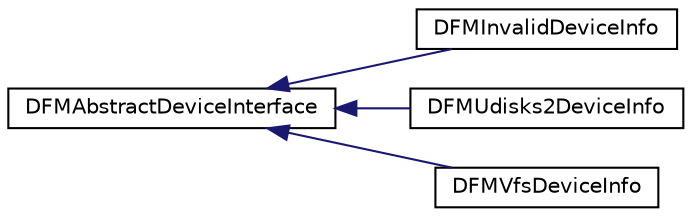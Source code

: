 digraph "类继承关系图"
{
  edge [fontname="Helvetica",fontsize="10",labelfontname="Helvetica",labelfontsize="10"];
  node [fontname="Helvetica",fontsize="10",shape=record];
  rankdir="LR";
  Node0 [label="DFMAbstractDeviceInterface",height=0.2,width=0.4,color="black", fillcolor="white", style="filled",URL="$class_d_f_m_abstract_device_interface.html"];
  Node0 -> Node1 [dir="back",color="midnightblue",fontsize="10",style="solid",fontname="Helvetica"];
  Node1 [label="DFMInvalidDeviceInfo",height=0.2,width=0.4,color="black", fillcolor="white", style="filled",URL="$class_d_f_m_invalid_device_info.html"];
  Node0 -> Node2 [dir="back",color="midnightblue",fontsize="10",style="solid",fontname="Helvetica"];
  Node2 [label="DFMUdisks2DeviceInfo",height=0.2,width=0.4,color="black", fillcolor="white", style="filled",URL="$class_d_f_m_udisks2_device_info.html"];
  Node0 -> Node3 [dir="back",color="midnightblue",fontsize="10",style="solid",fontname="Helvetica"];
  Node3 [label="DFMVfsDeviceInfo",height=0.2,width=0.4,color="black", fillcolor="white", style="filled",URL="$class_d_f_m_vfs_device_info.html"];
}

